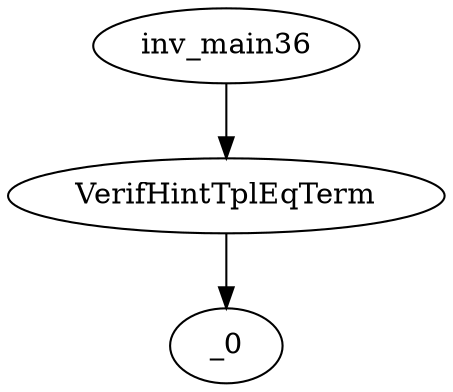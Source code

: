 digraph dag {
0 [label="inv_main36"];
1 [label="VerifHintTplEqTerm"];
2 [label="_0"];
0->1
1 -> 2
}

